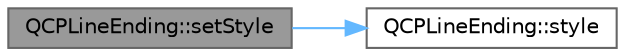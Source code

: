digraph "QCPLineEnding::setStyle"
{
 // LATEX_PDF_SIZE
  bgcolor="transparent";
  edge [fontname=Helvetica,fontsize=10,labelfontname=Helvetica,labelfontsize=10];
  node [fontname=Helvetica,fontsize=10,shape=box,height=0.2,width=0.4];
  rankdir="LR";
  Node1 [label="QCPLineEnding::setStyle",height=0.2,width=0.4,color="gray40", fillcolor="grey60", style="filled", fontcolor="black",tooltip=" "];
  Node1 -> Node2 [color="steelblue1",style="solid"];
  Node2 [label="QCPLineEnding::style",height=0.2,width=0.4,color="grey40", fillcolor="white", style="filled",URL="$class_q_c_p_line_ending.html#a07e75aaac6c61322bf51af237c5778e3",tooltip=" "];
}
